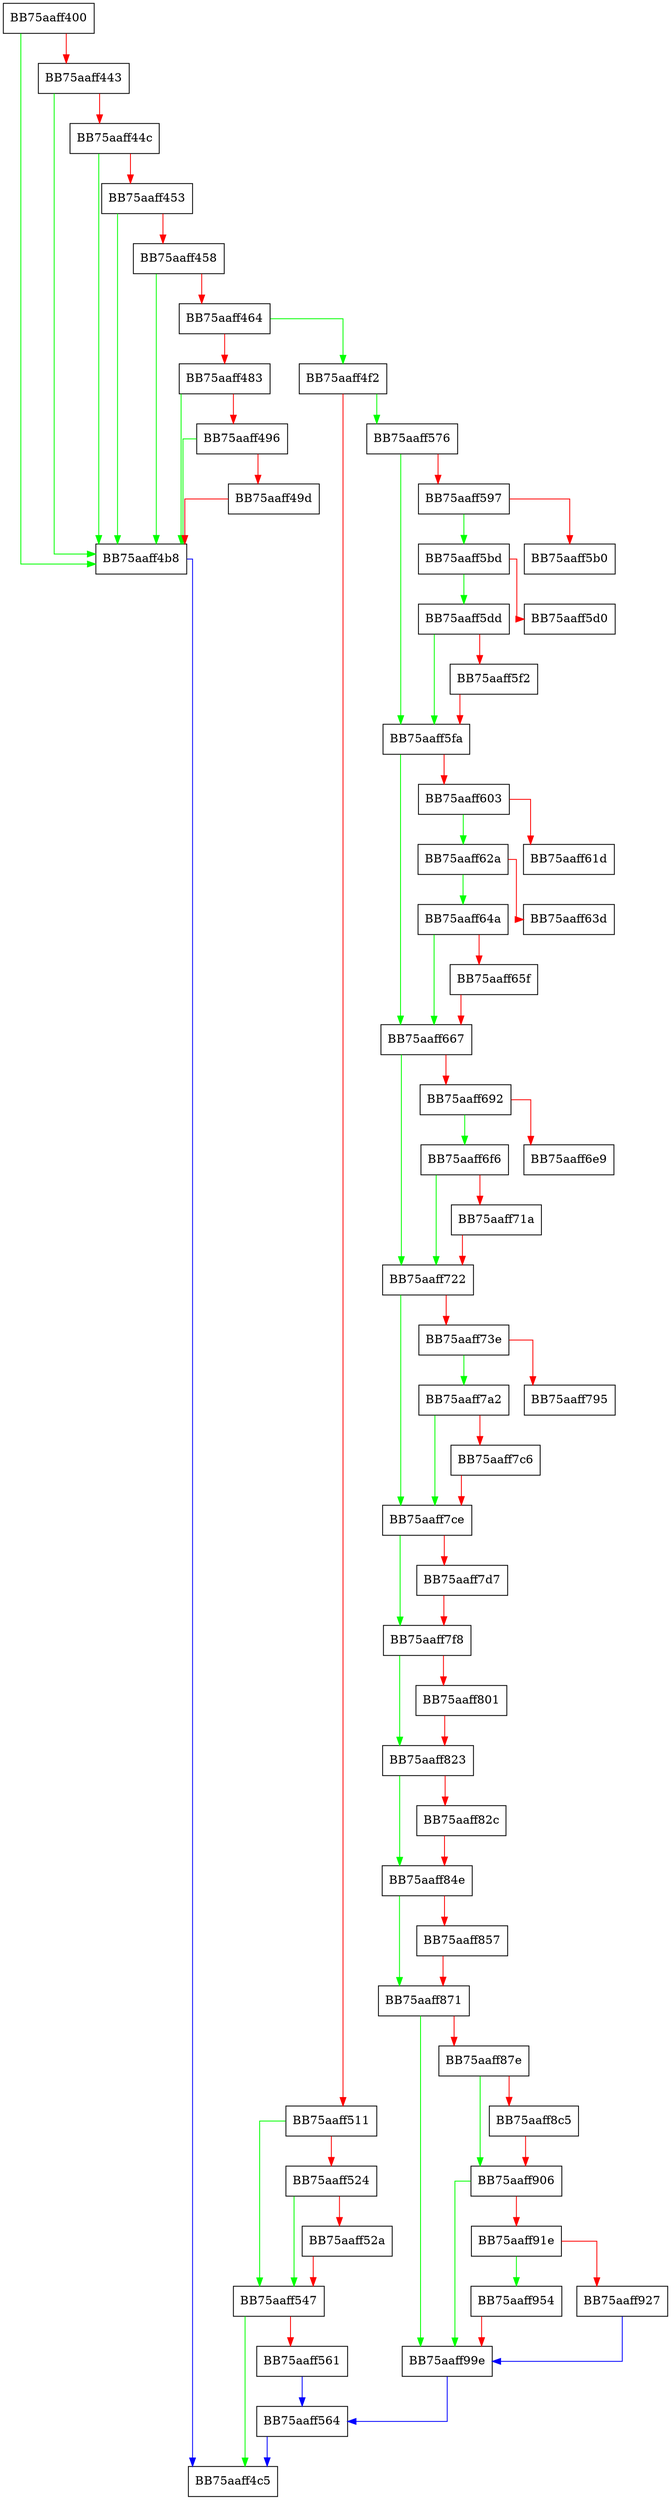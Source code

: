 digraph mp_lua_api_nri_GetSSLCertificate {
  node [shape="box"];
  graph [splines=ortho];
  BB75aaff400 -> BB75aaff4b8 [color="green"];
  BB75aaff400 -> BB75aaff443 [color="red"];
  BB75aaff443 -> BB75aaff4b8 [color="green"];
  BB75aaff443 -> BB75aaff44c [color="red"];
  BB75aaff44c -> BB75aaff4b8 [color="green"];
  BB75aaff44c -> BB75aaff453 [color="red"];
  BB75aaff453 -> BB75aaff4b8 [color="green"];
  BB75aaff453 -> BB75aaff458 [color="red"];
  BB75aaff458 -> BB75aaff4b8 [color="green"];
  BB75aaff458 -> BB75aaff464 [color="red"];
  BB75aaff464 -> BB75aaff4f2 [color="green"];
  BB75aaff464 -> BB75aaff483 [color="red"];
  BB75aaff483 -> BB75aaff4b8 [color="green"];
  BB75aaff483 -> BB75aaff496 [color="red"];
  BB75aaff496 -> BB75aaff4b8 [color="green"];
  BB75aaff496 -> BB75aaff49d [color="red"];
  BB75aaff49d -> BB75aaff4b8 [color="red"];
  BB75aaff4b8 -> BB75aaff4c5 [color="blue"];
  BB75aaff4f2 -> BB75aaff576 [color="green"];
  BB75aaff4f2 -> BB75aaff511 [color="red"];
  BB75aaff511 -> BB75aaff547 [color="green"];
  BB75aaff511 -> BB75aaff524 [color="red"];
  BB75aaff524 -> BB75aaff547 [color="green"];
  BB75aaff524 -> BB75aaff52a [color="red"];
  BB75aaff52a -> BB75aaff547 [color="red"];
  BB75aaff547 -> BB75aaff4c5 [color="green"];
  BB75aaff547 -> BB75aaff561 [color="red"];
  BB75aaff561 -> BB75aaff564 [color="blue"];
  BB75aaff564 -> BB75aaff4c5 [color="blue"];
  BB75aaff576 -> BB75aaff5fa [color="green"];
  BB75aaff576 -> BB75aaff597 [color="red"];
  BB75aaff597 -> BB75aaff5bd [color="green"];
  BB75aaff597 -> BB75aaff5b0 [color="red"];
  BB75aaff5bd -> BB75aaff5dd [color="green"];
  BB75aaff5bd -> BB75aaff5d0 [color="red"];
  BB75aaff5dd -> BB75aaff5fa [color="green"];
  BB75aaff5dd -> BB75aaff5f2 [color="red"];
  BB75aaff5f2 -> BB75aaff5fa [color="red"];
  BB75aaff5fa -> BB75aaff667 [color="green"];
  BB75aaff5fa -> BB75aaff603 [color="red"];
  BB75aaff603 -> BB75aaff62a [color="green"];
  BB75aaff603 -> BB75aaff61d [color="red"];
  BB75aaff62a -> BB75aaff64a [color="green"];
  BB75aaff62a -> BB75aaff63d [color="red"];
  BB75aaff64a -> BB75aaff667 [color="green"];
  BB75aaff64a -> BB75aaff65f [color="red"];
  BB75aaff65f -> BB75aaff667 [color="red"];
  BB75aaff667 -> BB75aaff722 [color="green"];
  BB75aaff667 -> BB75aaff692 [color="red"];
  BB75aaff692 -> BB75aaff6f6 [color="green"];
  BB75aaff692 -> BB75aaff6e9 [color="red"];
  BB75aaff6f6 -> BB75aaff722 [color="green"];
  BB75aaff6f6 -> BB75aaff71a [color="red"];
  BB75aaff71a -> BB75aaff722 [color="red"];
  BB75aaff722 -> BB75aaff7ce [color="green"];
  BB75aaff722 -> BB75aaff73e [color="red"];
  BB75aaff73e -> BB75aaff7a2 [color="green"];
  BB75aaff73e -> BB75aaff795 [color="red"];
  BB75aaff7a2 -> BB75aaff7ce [color="green"];
  BB75aaff7a2 -> BB75aaff7c6 [color="red"];
  BB75aaff7c6 -> BB75aaff7ce [color="red"];
  BB75aaff7ce -> BB75aaff7f8 [color="green"];
  BB75aaff7ce -> BB75aaff7d7 [color="red"];
  BB75aaff7d7 -> BB75aaff7f8 [color="red"];
  BB75aaff7f8 -> BB75aaff823 [color="green"];
  BB75aaff7f8 -> BB75aaff801 [color="red"];
  BB75aaff801 -> BB75aaff823 [color="red"];
  BB75aaff823 -> BB75aaff84e [color="green"];
  BB75aaff823 -> BB75aaff82c [color="red"];
  BB75aaff82c -> BB75aaff84e [color="red"];
  BB75aaff84e -> BB75aaff871 [color="green"];
  BB75aaff84e -> BB75aaff857 [color="red"];
  BB75aaff857 -> BB75aaff871 [color="red"];
  BB75aaff871 -> BB75aaff99e [color="green"];
  BB75aaff871 -> BB75aaff87e [color="red"];
  BB75aaff87e -> BB75aaff906 [color="green"];
  BB75aaff87e -> BB75aaff8c5 [color="red"];
  BB75aaff8c5 -> BB75aaff906 [color="red"];
  BB75aaff906 -> BB75aaff99e [color="green"];
  BB75aaff906 -> BB75aaff91e [color="red"];
  BB75aaff91e -> BB75aaff954 [color="green"];
  BB75aaff91e -> BB75aaff927 [color="red"];
  BB75aaff927 -> BB75aaff99e [color="blue"];
  BB75aaff954 -> BB75aaff99e [color="red"];
  BB75aaff99e -> BB75aaff564 [color="blue"];
}